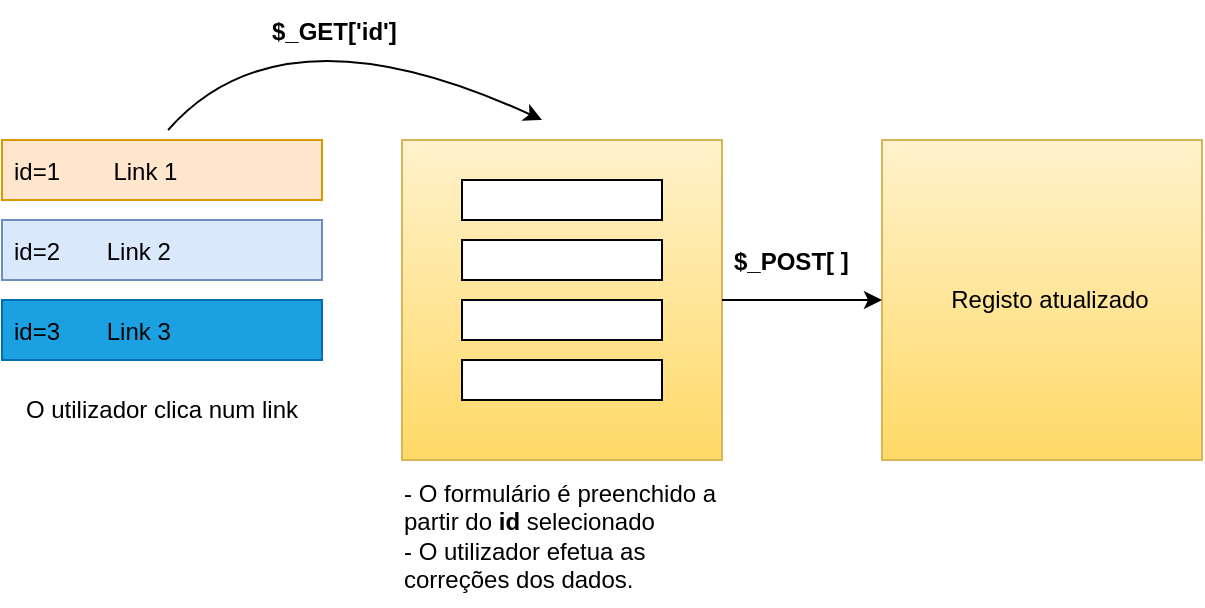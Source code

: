 <mxfile version="16.5.3" type="device"><diagram id="6Pv_G1LLuADYuAcB4OG9" name="Page-1"><mxGraphModel dx="868" dy="482" grid="1" gridSize="10" guides="1" tooltips="1" connect="1" arrows="1" fold="1" page="1" pageScale="1" pageWidth="827" pageHeight="1169" math="0" shadow="0"><root><mxCell id="0"/><mxCell id="1" parent="0"/><mxCell id="LAzRWd2L_h6bu_chH75a-1" value="" style="rounded=0;whiteSpace=wrap;html=1;fillColor=#fff2cc;gradientColor=#ffd966;strokeColor=#d6b656;" vertex="1" parent="1"><mxGeometry x="320" y="240" width="160" height="160" as="geometry"/></mxCell><mxCell id="LAzRWd2L_h6bu_chH75a-2" value="id=1        Link 1" style="text;strokeColor=#d79b00;fillColor=#ffe6cc;align=left;verticalAlign=middle;spacingLeft=4;spacingRight=4;overflow=hidden;points=[[0,0.5],[1,0.5]];portConstraint=eastwest;rotatable=0;" vertex="1" parent="1"><mxGeometry x="120" y="240" width="160" height="30" as="geometry"/></mxCell><mxCell id="LAzRWd2L_h6bu_chH75a-3" value="id=2       Link 2" style="text;strokeColor=#6c8ebf;fillColor=#dae8fc;align=left;verticalAlign=middle;spacingLeft=4;spacingRight=4;overflow=hidden;points=[[0,0.5],[1,0.5]];portConstraint=eastwest;rotatable=0;" vertex="1" parent="1"><mxGeometry x="120" y="280" width="160" height="30" as="geometry"/></mxCell><mxCell id="LAzRWd2L_h6bu_chH75a-4" value="id=3       Link 3" style="text;strokeColor=#006EAF;fillColor=#1ba1e2;align=left;verticalAlign=middle;spacingLeft=4;spacingRight=4;overflow=hidden;points=[[0,0.5],[1,0.5]];portConstraint=eastwest;rotatable=0;fontColor=#000000;" vertex="1" parent="1"><mxGeometry x="120" y="320" width="160" height="30" as="geometry"/></mxCell><mxCell id="LAzRWd2L_h6bu_chH75a-5" value="" style="rounded=0;whiteSpace=wrap;html=1;strokeColor=default;" vertex="1" parent="1"><mxGeometry x="350" y="260" width="100" height="20" as="geometry"/></mxCell><mxCell id="LAzRWd2L_h6bu_chH75a-6" value="" style="rounded=0;whiteSpace=wrap;html=1;strokeColor=default;" vertex="1" parent="1"><mxGeometry x="350" y="290" width="100" height="20" as="geometry"/></mxCell><mxCell id="LAzRWd2L_h6bu_chH75a-7" value="" style="rounded=0;whiteSpace=wrap;html=1;strokeColor=default;" vertex="1" parent="1"><mxGeometry x="350" y="320" width="100" height="20" as="geometry"/></mxCell><mxCell id="LAzRWd2L_h6bu_chH75a-8" value="" style="rounded=0;whiteSpace=wrap;html=1;strokeColor=default;" vertex="1" parent="1"><mxGeometry x="350" y="350" width="100" height="20" as="geometry"/></mxCell><mxCell id="LAzRWd2L_h6bu_chH75a-10" value="" style="curved=1;endArrow=classic;html=1;rounded=0;exitX=0.519;exitY=-0.167;exitDx=0;exitDy=0;exitPerimeter=0;" edge="1" parent="1" source="LAzRWd2L_h6bu_chH75a-2"><mxGeometry width="50" height="50" relative="1" as="geometry"><mxPoint x="230" y="170" as="sourcePoint"/><mxPoint x="390" y="230" as="targetPoint"/><Array as="points"><mxPoint x="260" y="170"/></Array></mxGeometry></mxCell><mxCell id="LAzRWd2L_h6bu_chH75a-11" value="$_GET['id']" style="text;strokeColor=none;fillColor=none;align=left;verticalAlign=middle;spacingLeft=4;spacingRight=4;overflow=hidden;points=[[0,0.5],[1,0.5]];portConstraint=eastwest;rotatable=0;fontStyle=1" vertex="1" parent="1"><mxGeometry x="249" y="170" width="80" height="30" as="geometry"/></mxCell><mxCell id="LAzRWd2L_h6bu_chH75a-12" value="&lt;div style=&quot;text-align: left&quot;&gt;&lt;span&gt;- O formulário é preenchido a partir do &lt;/span&gt;&lt;b&gt;id&lt;/b&gt;&amp;nbsp;selecionado&lt;/div&gt;&lt;div style=&quot;text-align: left&quot;&gt;&lt;span&gt;- O utilizador efetua as correções dos dados.&lt;/span&gt;&lt;/div&gt;" style="text;html=1;strokeColor=none;fillColor=none;align=center;verticalAlign=middle;whiteSpace=wrap;rounded=0;" vertex="1" parent="1"><mxGeometry x="320" y="403" width="160" height="70" as="geometry"/></mxCell><mxCell id="LAzRWd2L_h6bu_chH75a-13" value="" style="rounded=0;whiteSpace=wrap;html=1;fillColor=#fff2cc;gradientColor=#ffd966;strokeColor=#d6b656;" vertex="1" parent="1"><mxGeometry x="560" y="240" width="160" height="160" as="geometry"/></mxCell><mxCell id="LAzRWd2L_h6bu_chH75a-14" value="" style="endArrow=classic;html=1;rounded=0;exitX=1;exitY=0.5;exitDx=0;exitDy=0;entryX=0;entryY=0.5;entryDx=0;entryDy=0;" edge="1" parent="1" source="LAzRWd2L_h6bu_chH75a-1" target="LAzRWd2L_h6bu_chH75a-13"><mxGeometry width="50" height="50" relative="1" as="geometry"><mxPoint x="550" y="480" as="sourcePoint"/><mxPoint x="600" y="430" as="targetPoint"/></mxGeometry></mxCell><mxCell id="LAzRWd2L_h6bu_chH75a-15" value="$_POST[ ]" style="text;strokeColor=none;fillColor=none;align=left;verticalAlign=middle;spacingLeft=4;spacingRight=4;overflow=hidden;points=[[0,0.5],[1,0.5]];portConstraint=eastwest;rotatable=0;fontStyle=1" vertex="1" parent="1"><mxGeometry x="480" y="285" width="80" height="30" as="geometry"/></mxCell><mxCell id="LAzRWd2L_h6bu_chH75a-16" value="Registo atualizado" style="text;html=1;strokeColor=none;fillColor=none;align=center;verticalAlign=middle;whiteSpace=wrap;rounded=0;" vertex="1" parent="1"><mxGeometry x="579" y="305" width="130" height="30" as="geometry"/></mxCell><mxCell id="LAzRWd2L_h6bu_chH75a-17" value="O utilizador clica num link" style="text;html=1;align=center;verticalAlign=middle;whiteSpace=wrap;rounded=0;fillColor=none;" vertex="1" parent="1"><mxGeometry x="120" y="360" width="160" height="30" as="geometry"/></mxCell></root></mxGraphModel></diagram></mxfile>